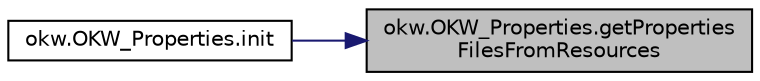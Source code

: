 digraph "okw.OKW_Properties.getPropertiesFilesFromResources"
{
 // INTERACTIVE_SVG=YES
 // LATEX_PDF_SIZE
  edge [fontname="Helvetica",fontsize="10",labelfontname="Helvetica",labelfontsize="10"];
  node [fontname="Helvetica",fontsize="10",shape=record];
  rankdir="RL";
  Node22 [label="okw.OKW_Properties.getProperties\lFilesFromResources",height=0.2,width=0.4,color="black", fillcolor="grey75", style="filled", fontcolor="black",tooltip="Erstellt eine Liste der Properties -Date."];
  Node22 -> Node23 [dir="back",color="midnightblue",fontsize="10",style="solid",fontname="Helvetica"];
  Node23 [label="okw.OKW_Properties.init",height=0.2,width=0.4,color="black", fillcolor="white", style="filled",URL="$classokw_1_1_o_k_w___properties.html#a8a4294aa27bf9f4f49e9f1991022d5c8",tooltip="Initialisiert diese Klasse:"];
}
